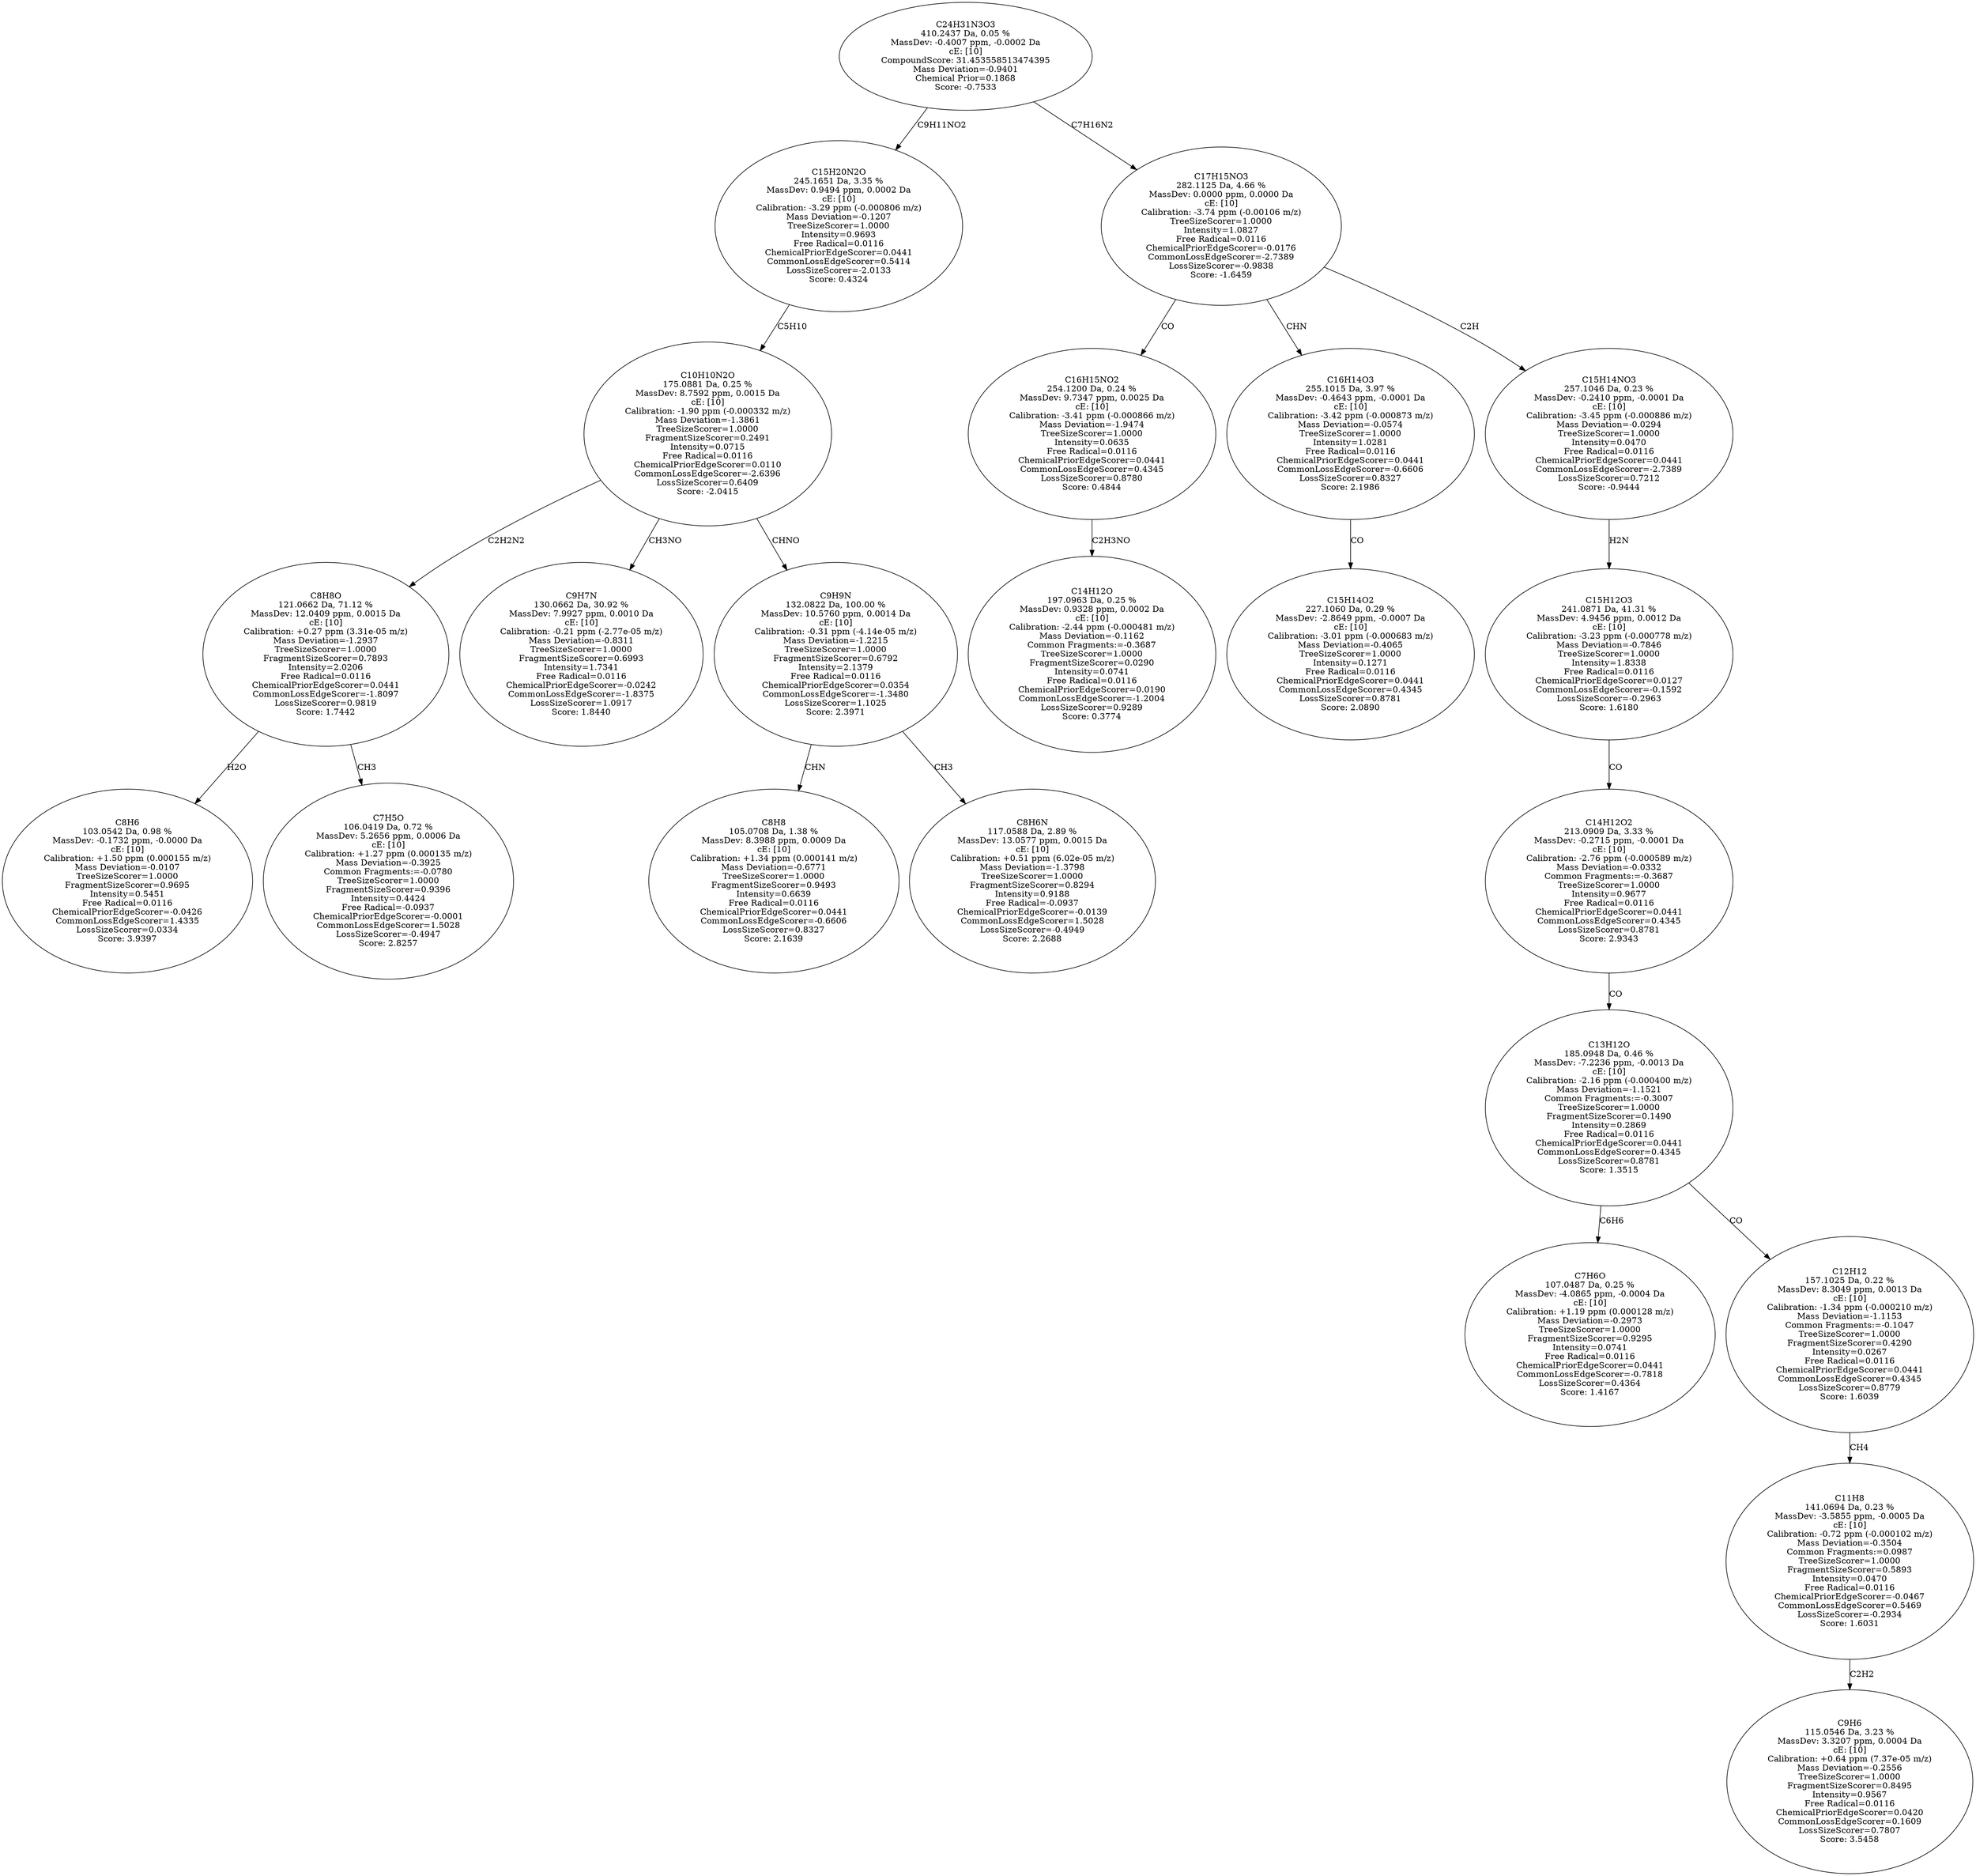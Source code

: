 strict digraph {
v1 [label="C8H6\n103.0542 Da, 0.98 %\nMassDev: -0.1732 ppm, -0.0000 Da\ncE: [10]\nCalibration: +1.50 ppm (0.000155 m/z)\nMass Deviation=-0.0107\nTreeSizeScorer=1.0000\nFragmentSizeScorer=0.9695\nIntensity=0.5451\nFree Radical=0.0116\nChemicalPriorEdgeScorer=-0.0426\nCommonLossEdgeScorer=1.4335\nLossSizeScorer=0.0334\nScore: 3.9397"];
v2 [label="C7H5O\n106.0419 Da, 0.72 %\nMassDev: 5.2656 ppm, 0.0006 Da\ncE: [10]\nCalibration: +1.27 ppm (0.000135 m/z)\nMass Deviation=-0.3925\nCommon Fragments:=-0.0780\nTreeSizeScorer=1.0000\nFragmentSizeScorer=0.9396\nIntensity=0.4424\nFree Radical=-0.0937\nChemicalPriorEdgeScorer=-0.0001\nCommonLossEdgeScorer=1.5028\nLossSizeScorer=-0.4947\nScore: 2.8257"];
v3 [label="C8H8O\n121.0662 Da, 71.12 %\nMassDev: 12.0409 ppm, 0.0015 Da\ncE: [10]\nCalibration: +0.27 ppm (3.31e-05 m/z)\nMass Deviation=-1.2937\nTreeSizeScorer=1.0000\nFragmentSizeScorer=0.7893\nIntensity=2.0206\nFree Radical=0.0116\nChemicalPriorEdgeScorer=0.0441\nCommonLossEdgeScorer=-1.8097\nLossSizeScorer=0.9819\nScore: 1.7442"];
v4 [label="C9H7N\n130.0662 Da, 30.92 %\nMassDev: 7.9927 ppm, 0.0010 Da\ncE: [10]\nCalibration: -0.21 ppm (-2.77e-05 m/z)\nMass Deviation=-0.8311\nTreeSizeScorer=1.0000\nFragmentSizeScorer=0.6993\nIntensity=1.7341\nFree Radical=0.0116\nChemicalPriorEdgeScorer=-0.0242\nCommonLossEdgeScorer=-1.8375\nLossSizeScorer=1.0917\nScore: 1.8440"];
v5 [label="C8H8\n105.0708 Da, 1.38 %\nMassDev: 8.3988 ppm, 0.0009 Da\ncE: [10]\nCalibration: +1.34 ppm (0.000141 m/z)\nMass Deviation=-0.6771\nTreeSizeScorer=1.0000\nFragmentSizeScorer=0.9493\nIntensity=0.6639\nFree Radical=0.0116\nChemicalPriorEdgeScorer=0.0441\nCommonLossEdgeScorer=-0.6606\nLossSizeScorer=0.8327\nScore: 2.1639"];
v6 [label="C8H6N\n117.0588 Da, 2.89 %\nMassDev: 13.0577 ppm, 0.0015 Da\ncE: [10]\nCalibration: +0.51 ppm (6.02e-05 m/z)\nMass Deviation=-1.3798\nTreeSizeScorer=1.0000\nFragmentSizeScorer=0.8294\nIntensity=0.9188\nFree Radical=-0.0937\nChemicalPriorEdgeScorer=-0.0139\nCommonLossEdgeScorer=1.5028\nLossSizeScorer=-0.4949\nScore: 2.2688"];
v7 [label="C9H9N\n132.0822 Da, 100.00 %\nMassDev: 10.5760 ppm, 0.0014 Da\ncE: [10]\nCalibration: -0.31 ppm (-4.14e-05 m/z)\nMass Deviation=-1.2215\nTreeSizeScorer=1.0000\nFragmentSizeScorer=0.6792\nIntensity=2.1379\nFree Radical=0.0116\nChemicalPriorEdgeScorer=0.0354\nCommonLossEdgeScorer=-1.3480\nLossSizeScorer=1.1025\nScore: 2.3971"];
v8 [label="C10H10N2O\n175.0881 Da, 0.25 %\nMassDev: 8.7592 ppm, 0.0015 Da\ncE: [10]\nCalibration: -1.90 ppm (-0.000332 m/z)\nMass Deviation=-1.3861\nTreeSizeScorer=1.0000\nFragmentSizeScorer=0.2491\nIntensity=0.0715\nFree Radical=0.0116\nChemicalPriorEdgeScorer=0.0110\nCommonLossEdgeScorer=-2.6396\nLossSizeScorer=0.6409\nScore: -2.0415"];
v9 [label="C15H20N2O\n245.1651 Da, 3.35 %\nMassDev: 0.9494 ppm, 0.0002 Da\ncE: [10]\nCalibration: -3.29 ppm (-0.000806 m/z)\nMass Deviation=-0.1207\nTreeSizeScorer=1.0000\nIntensity=0.9693\nFree Radical=0.0116\nChemicalPriorEdgeScorer=0.0441\nCommonLossEdgeScorer=0.5414\nLossSizeScorer=-2.0133\nScore: 0.4324"];
v10 [label="C14H12O\n197.0963 Da, 0.25 %\nMassDev: 0.9328 ppm, 0.0002 Da\ncE: [10]\nCalibration: -2.44 ppm (-0.000481 m/z)\nMass Deviation=-0.1162\nCommon Fragments:=-0.3687\nTreeSizeScorer=1.0000\nFragmentSizeScorer=0.0290\nIntensity=0.0741\nFree Radical=0.0116\nChemicalPriorEdgeScorer=0.0190\nCommonLossEdgeScorer=-1.2004\nLossSizeScorer=0.9289\nScore: 0.3774"];
v11 [label="C16H15NO2\n254.1200 Da, 0.24 %\nMassDev: 9.7347 ppm, 0.0025 Da\ncE: [10]\nCalibration: -3.41 ppm (-0.000866 m/z)\nMass Deviation=-1.9474\nTreeSizeScorer=1.0000\nIntensity=0.0635\nFree Radical=0.0116\nChemicalPriorEdgeScorer=0.0441\nCommonLossEdgeScorer=0.4345\nLossSizeScorer=0.8780\nScore: 0.4844"];
v12 [label="C15H14O2\n227.1060 Da, 0.29 %\nMassDev: -2.8649 ppm, -0.0007 Da\ncE: [10]\nCalibration: -3.01 ppm (-0.000683 m/z)\nMass Deviation=-0.4065\nTreeSizeScorer=1.0000\nIntensity=0.1271\nFree Radical=0.0116\nChemicalPriorEdgeScorer=0.0441\nCommonLossEdgeScorer=0.4345\nLossSizeScorer=0.8781\nScore: 2.0890"];
v13 [label="C16H14O3\n255.1015 Da, 3.97 %\nMassDev: -0.4643 ppm, -0.0001 Da\ncE: [10]\nCalibration: -3.42 ppm (-0.000873 m/z)\nMass Deviation=-0.0574\nTreeSizeScorer=1.0000\nIntensity=1.0281\nFree Radical=0.0116\nChemicalPriorEdgeScorer=0.0441\nCommonLossEdgeScorer=-0.6606\nLossSizeScorer=0.8327\nScore: 2.1986"];
v14 [label="C7H6O\n107.0487 Da, 0.25 %\nMassDev: -4.0865 ppm, -0.0004 Da\ncE: [10]\nCalibration: +1.19 ppm (0.000128 m/z)\nMass Deviation=-0.2973\nTreeSizeScorer=1.0000\nFragmentSizeScorer=0.9295\nIntensity=0.0741\nFree Radical=0.0116\nChemicalPriorEdgeScorer=0.0441\nCommonLossEdgeScorer=-0.7818\nLossSizeScorer=0.4364\nScore: 1.4167"];
v15 [label="C9H6\n115.0546 Da, 3.23 %\nMassDev: 3.3207 ppm, 0.0004 Da\ncE: [10]\nCalibration: +0.64 ppm (7.37e-05 m/z)\nMass Deviation=-0.2556\nTreeSizeScorer=1.0000\nFragmentSizeScorer=0.8495\nIntensity=0.9567\nFree Radical=0.0116\nChemicalPriorEdgeScorer=0.0420\nCommonLossEdgeScorer=0.1609\nLossSizeScorer=0.7807\nScore: 3.5458"];
v16 [label="C11H8\n141.0694 Da, 0.23 %\nMassDev: -3.5855 ppm, -0.0005 Da\ncE: [10]\nCalibration: -0.72 ppm (-0.000102 m/z)\nMass Deviation=-0.3504\nCommon Fragments:=0.0987\nTreeSizeScorer=1.0000\nFragmentSizeScorer=0.5893\nIntensity=0.0470\nFree Radical=0.0116\nChemicalPriorEdgeScorer=-0.0467\nCommonLossEdgeScorer=0.5469\nLossSizeScorer=-0.2934\nScore: 1.6031"];
v17 [label="C12H12\n157.1025 Da, 0.22 %\nMassDev: 8.3049 ppm, 0.0013 Da\ncE: [10]\nCalibration: -1.34 ppm (-0.000210 m/z)\nMass Deviation=-1.1153\nCommon Fragments:=-0.1047\nTreeSizeScorer=1.0000\nFragmentSizeScorer=0.4290\nIntensity=0.0267\nFree Radical=0.0116\nChemicalPriorEdgeScorer=0.0441\nCommonLossEdgeScorer=0.4345\nLossSizeScorer=0.8779\nScore: 1.6039"];
v18 [label="C13H12O\n185.0948 Da, 0.46 %\nMassDev: -7.2236 ppm, -0.0013 Da\ncE: [10]\nCalibration: -2.16 ppm (-0.000400 m/z)\nMass Deviation=-1.1521\nCommon Fragments:=-0.3007\nTreeSizeScorer=1.0000\nFragmentSizeScorer=0.1490\nIntensity=0.2869\nFree Radical=0.0116\nChemicalPriorEdgeScorer=0.0441\nCommonLossEdgeScorer=0.4345\nLossSizeScorer=0.8781\nScore: 1.3515"];
v19 [label="C14H12O2\n213.0909 Da, 3.33 %\nMassDev: -0.2715 ppm, -0.0001 Da\ncE: [10]\nCalibration: -2.76 ppm (-0.000589 m/z)\nMass Deviation=-0.0332\nCommon Fragments:=-0.3687\nTreeSizeScorer=1.0000\nIntensity=0.9677\nFree Radical=0.0116\nChemicalPriorEdgeScorer=0.0441\nCommonLossEdgeScorer=0.4345\nLossSizeScorer=0.8781\nScore: 2.9343"];
v20 [label="C15H12O3\n241.0871 Da, 41.31 %\nMassDev: 4.9456 ppm, 0.0012 Da\ncE: [10]\nCalibration: -3.23 ppm (-0.000778 m/z)\nMass Deviation=-0.7846\nTreeSizeScorer=1.0000\nIntensity=1.8338\nFree Radical=0.0116\nChemicalPriorEdgeScorer=0.0127\nCommonLossEdgeScorer=-0.1592\nLossSizeScorer=-0.2963\nScore: 1.6180"];
v21 [label="C15H14NO3\n257.1046 Da, 0.23 %\nMassDev: -0.2410 ppm, -0.0001 Da\ncE: [10]\nCalibration: -3.45 ppm (-0.000886 m/z)\nMass Deviation=-0.0294\nTreeSizeScorer=1.0000\nIntensity=0.0470\nFree Radical=0.0116\nChemicalPriorEdgeScorer=0.0441\nCommonLossEdgeScorer=-2.7389\nLossSizeScorer=0.7212\nScore: -0.9444"];
v22 [label="C17H15NO3\n282.1125 Da, 4.66 %\nMassDev: 0.0000 ppm, 0.0000 Da\ncE: [10]\nCalibration: -3.74 ppm (-0.00106 m/z)\nTreeSizeScorer=1.0000\nIntensity=1.0827\nFree Radical=0.0116\nChemicalPriorEdgeScorer=-0.0176\nCommonLossEdgeScorer=-2.7389\nLossSizeScorer=-0.9838\nScore: -1.6459"];
v23 [label="C24H31N3O3\n410.2437 Da, 0.05 %\nMassDev: -0.4007 ppm, -0.0002 Da\ncE: [10]\nCompoundScore: 31.453558513474395\nMass Deviation=-0.9401\nChemical Prior=0.1868\nScore: -0.7533"];
v3 -> v1 [label="H2O"];
v3 -> v2 [label="CH3"];
v8 -> v3 [label="C2H2N2"];
v8 -> v4 [label="CH3NO"];
v7 -> v5 [label="CHN"];
v7 -> v6 [label="CH3"];
v8 -> v7 [label="CHNO"];
v9 -> v8 [label="C5H10"];
v23 -> v9 [label="C9H11NO2"];
v11 -> v10 [label="C2H3NO"];
v22 -> v11 [label="CO"];
v13 -> v12 [label="CO"];
v22 -> v13 [label="CHN"];
v18 -> v14 [label="C6H6"];
v16 -> v15 [label="C2H2"];
v17 -> v16 [label="CH4"];
v18 -> v17 [label="CO"];
v19 -> v18 [label="CO"];
v20 -> v19 [label="CO"];
v21 -> v20 [label="H2N"];
v22 -> v21 [label="C2H"];
v23 -> v22 [label="C7H16N2"];
}
